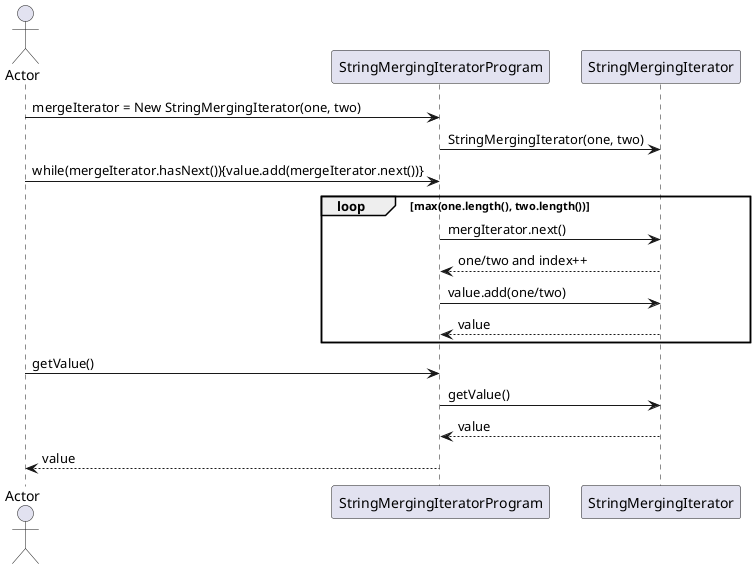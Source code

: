 @startuml squenseDiagram
actor       Actor
participant StringMergingIteratorProgram
participant StringMergingIterator

Actor -> StringMergingIteratorProgram : mergeIterator = New StringMergingIterator(one, two)
StringMergingIteratorProgram -> StringMergingIterator: StringMergingIterator(one, two)

Actor -> StringMergingIteratorProgram : while(mergeIterator.hasNext()){value.add(mergeIterator.next())}
    loop max(one.length(), two.length())
        StringMergingIteratorProgram -> StringMergingIterator: mergIterator.next()
        StringMergingIterator --> StringMergingIteratorProgram : one/two and index++
        StringMergingIteratorProgram ->  StringMergingIterator  :value.add(one/two)
        StringMergingIterator --> StringMergingIteratorProgram : value
    end
Actor -> StringMergingIteratorProgram : getValue()
StringMergingIteratorProgram -> StringMergingIterator : getValue()
StringMergingIterator --> StringMergingIteratorProgram : value
StringMergingIteratorProgram --> Actor : value
@enduml